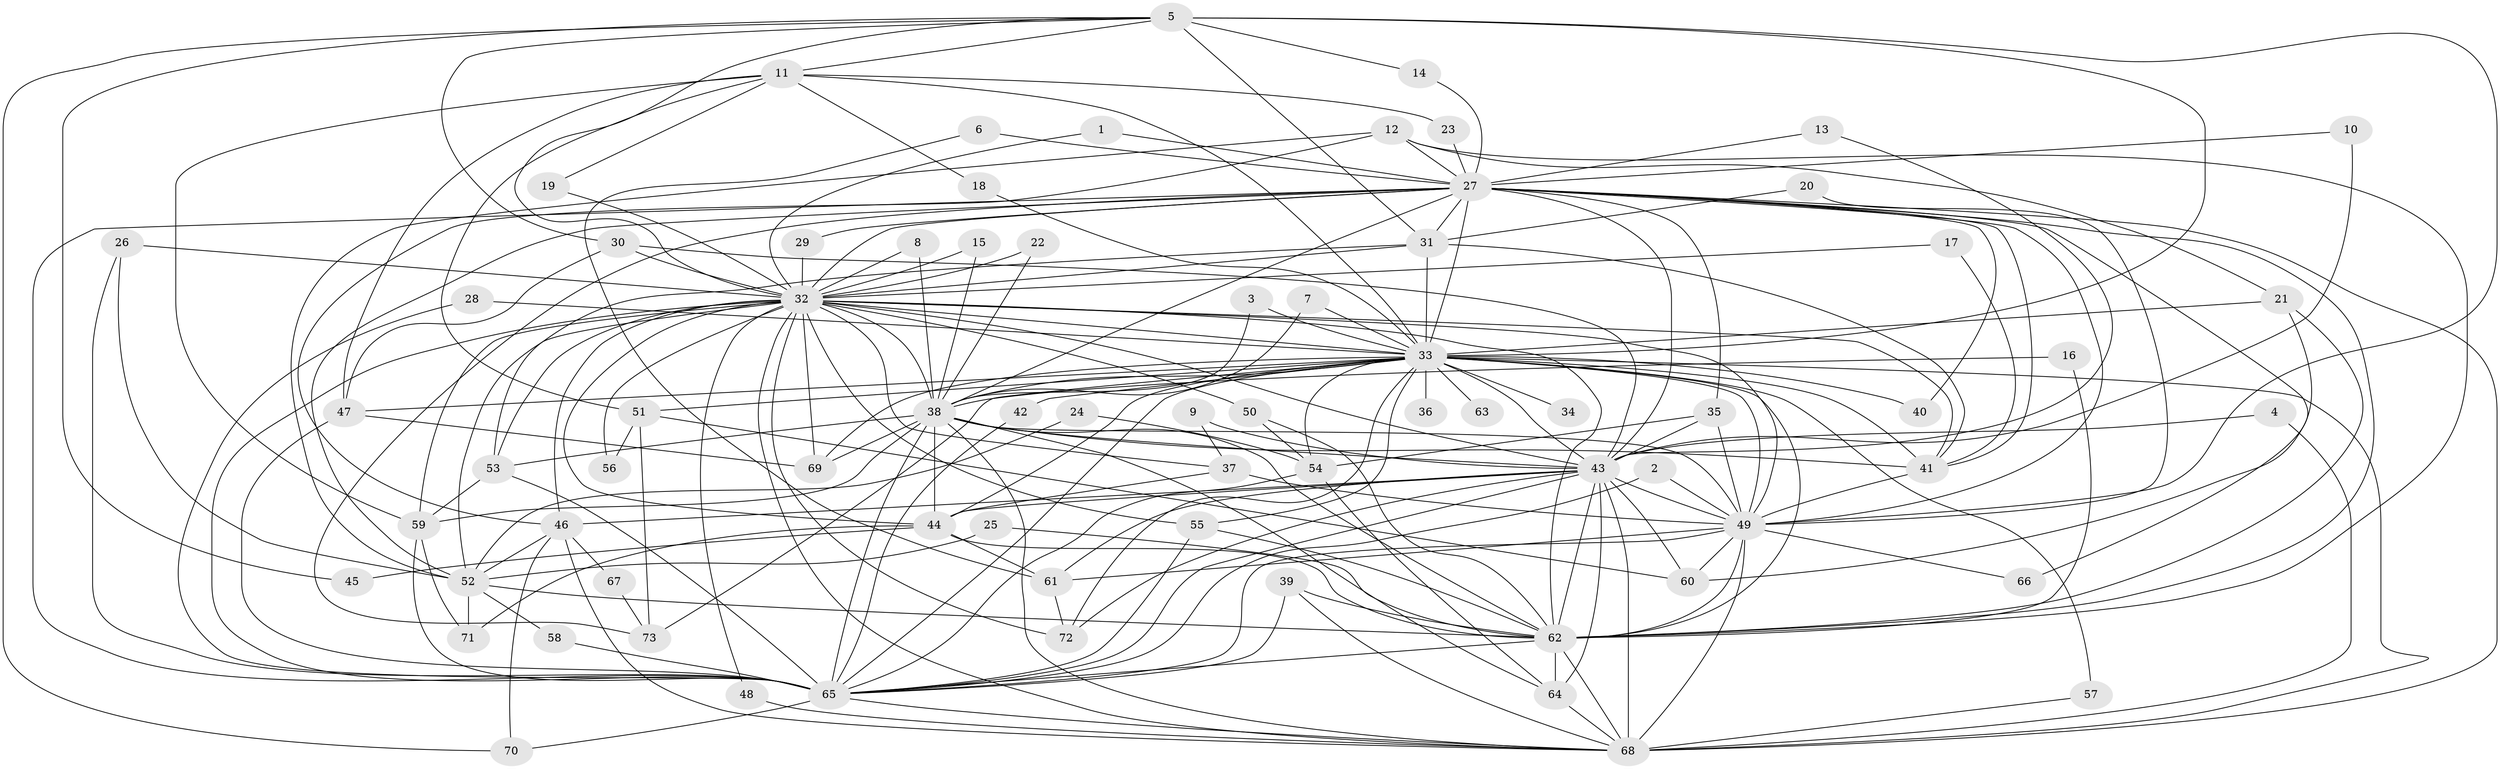 // original degree distribution, {24: 0.02054794520547945, 29: 0.00684931506849315, 20: 0.02054794520547945, 25: 0.00684931506849315, 39: 0.00684931506849315, 27: 0.00684931506849315, 7: 0.02054794520547945, 3: 0.1780821917808219, 2: 0.5821917808219178, 4: 0.07534246575342465, 8: 0.0136986301369863, 6: 0.0273972602739726, 5: 0.0273972602739726, 9: 0.00684931506849315}
// Generated by graph-tools (version 1.1) at 2025/49/03/09/25 03:49:45]
// undirected, 73 vertices, 206 edges
graph export_dot {
graph [start="1"]
  node [color=gray90,style=filled];
  1;
  2;
  3;
  4;
  5;
  6;
  7;
  8;
  9;
  10;
  11;
  12;
  13;
  14;
  15;
  16;
  17;
  18;
  19;
  20;
  21;
  22;
  23;
  24;
  25;
  26;
  27;
  28;
  29;
  30;
  31;
  32;
  33;
  34;
  35;
  36;
  37;
  38;
  39;
  40;
  41;
  42;
  43;
  44;
  45;
  46;
  47;
  48;
  49;
  50;
  51;
  52;
  53;
  54;
  55;
  56;
  57;
  58;
  59;
  60;
  61;
  62;
  63;
  64;
  65;
  66;
  67;
  68;
  69;
  70;
  71;
  72;
  73;
  1 -- 27 [weight=1.0];
  1 -- 32 [weight=1.0];
  2 -- 49 [weight=1.0];
  2 -- 65 [weight=1.0];
  3 -- 33 [weight=1.0];
  3 -- 38 [weight=1.0];
  4 -- 43 [weight=1.0];
  4 -- 68 [weight=1.0];
  5 -- 11 [weight=1.0];
  5 -- 14 [weight=1.0];
  5 -- 30 [weight=1.0];
  5 -- 31 [weight=1.0];
  5 -- 32 [weight=1.0];
  5 -- 33 [weight=2.0];
  5 -- 45 [weight=1.0];
  5 -- 49 [weight=1.0];
  5 -- 70 [weight=1.0];
  6 -- 27 [weight=1.0];
  6 -- 61 [weight=1.0];
  7 -- 33 [weight=1.0];
  7 -- 38 [weight=1.0];
  8 -- 32 [weight=1.0];
  8 -- 38 [weight=1.0];
  9 -- 37 [weight=1.0];
  9 -- 43 [weight=1.0];
  10 -- 27 [weight=1.0];
  10 -- 43 [weight=1.0];
  11 -- 18 [weight=1.0];
  11 -- 19 [weight=1.0];
  11 -- 23 [weight=1.0];
  11 -- 33 [weight=1.0];
  11 -- 47 [weight=1.0];
  11 -- 51 [weight=1.0];
  11 -- 59 [weight=1.0];
  12 -- 21 [weight=1.0];
  12 -- 27 [weight=1.0];
  12 -- 46 [weight=1.0];
  12 -- 52 [weight=1.0];
  12 -- 62 [weight=2.0];
  13 -- 27 [weight=1.0];
  13 -- 43 [weight=1.0];
  14 -- 27 [weight=1.0];
  15 -- 32 [weight=1.0];
  15 -- 38 [weight=1.0];
  16 -- 38 [weight=1.0];
  16 -- 62 [weight=1.0];
  17 -- 32 [weight=1.0];
  17 -- 41 [weight=1.0];
  18 -- 33 [weight=1.0];
  19 -- 32 [weight=1.0];
  20 -- 31 [weight=1.0];
  20 -- 49 [weight=1.0];
  21 -- 33 [weight=1.0];
  21 -- 60 [weight=1.0];
  21 -- 62 [weight=1.0];
  22 -- 32 [weight=1.0];
  22 -- 38 [weight=1.0];
  23 -- 27 [weight=1.0];
  24 -- 52 [weight=1.0];
  24 -- 54 [weight=1.0];
  25 -- 52 [weight=1.0];
  25 -- 62 [weight=1.0];
  26 -- 32 [weight=1.0];
  26 -- 52 [weight=1.0];
  26 -- 65 [weight=1.0];
  27 -- 29 [weight=1.0];
  27 -- 31 [weight=1.0];
  27 -- 32 [weight=1.0];
  27 -- 33 [weight=2.0];
  27 -- 35 [weight=1.0];
  27 -- 38 [weight=2.0];
  27 -- 40 [weight=1.0];
  27 -- 41 [weight=1.0];
  27 -- 43 [weight=1.0];
  27 -- 49 [weight=1.0];
  27 -- 52 [weight=1.0];
  27 -- 62 [weight=1.0];
  27 -- 65 [weight=1.0];
  27 -- 66 [weight=1.0];
  27 -- 68 [weight=2.0];
  27 -- 73 [weight=1.0];
  28 -- 33 [weight=1.0];
  28 -- 65 [weight=1.0];
  29 -- 32 [weight=1.0];
  30 -- 32 [weight=1.0];
  30 -- 43 [weight=1.0];
  30 -- 47 [weight=1.0];
  31 -- 32 [weight=1.0];
  31 -- 33 [weight=1.0];
  31 -- 41 [weight=1.0];
  31 -- 53 [weight=1.0];
  32 -- 33 [weight=2.0];
  32 -- 37 [weight=1.0];
  32 -- 38 [weight=2.0];
  32 -- 41 [weight=1.0];
  32 -- 43 [weight=1.0];
  32 -- 44 [weight=1.0];
  32 -- 46 [weight=1.0];
  32 -- 48 [weight=1.0];
  32 -- 49 [weight=2.0];
  32 -- 50 [weight=1.0];
  32 -- 52 [weight=1.0];
  32 -- 53 [weight=1.0];
  32 -- 55 [weight=1.0];
  32 -- 56 [weight=1.0];
  32 -- 59 [weight=2.0];
  32 -- 62 [weight=1.0];
  32 -- 65 [weight=3.0];
  32 -- 68 [weight=2.0];
  32 -- 69 [weight=1.0];
  32 -- 72 [weight=1.0];
  33 -- 34 [weight=2.0];
  33 -- 36 [weight=1.0];
  33 -- 38 [weight=2.0];
  33 -- 40 [weight=1.0];
  33 -- 41 [weight=2.0];
  33 -- 42 [weight=2.0];
  33 -- 43 [weight=2.0];
  33 -- 44 [weight=1.0];
  33 -- 47 [weight=2.0];
  33 -- 49 [weight=3.0];
  33 -- 51 [weight=1.0];
  33 -- 54 [weight=2.0];
  33 -- 55 [weight=1.0];
  33 -- 57 [weight=1.0];
  33 -- 62 [weight=2.0];
  33 -- 63 [weight=1.0];
  33 -- 65 [weight=2.0];
  33 -- 68 [weight=2.0];
  33 -- 69 [weight=1.0];
  33 -- 72 [weight=1.0];
  33 -- 73 [weight=1.0];
  35 -- 43 [weight=1.0];
  35 -- 49 [weight=1.0];
  35 -- 54 [weight=1.0];
  37 -- 44 [weight=1.0];
  37 -- 49 [weight=1.0];
  38 -- 41 [weight=1.0];
  38 -- 43 [weight=1.0];
  38 -- 44 [weight=1.0];
  38 -- 49 [weight=1.0];
  38 -- 53 [weight=1.0];
  38 -- 59 [weight=1.0];
  38 -- 62 [weight=1.0];
  38 -- 64 [weight=1.0];
  38 -- 65 [weight=1.0];
  38 -- 68 [weight=1.0];
  38 -- 69 [weight=1.0];
  39 -- 62 [weight=1.0];
  39 -- 65 [weight=1.0];
  39 -- 68 [weight=1.0];
  41 -- 49 [weight=1.0];
  42 -- 65 [weight=1.0];
  43 -- 44 [weight=1.0];
  43 -- 46 [weight=1.0];
  43 -- 49 [weight=1.0];
  43 -- 60 [weight=1.0];
  43 -- 61 [weight=1.0];
  43 -- 62 [weight=1.0];
  43 -- 64 [weight=1.0];
  43 -- 65 [weight=1.0];
  43 -- 68 [weight=4.0];
  43 -- 72 [weight=1.0];
  44 -- 45 [weight=1.0];
  44 -- 61 [weight=1.0];
  44 -- 62 [weight=1.0];
  44 -- 71 [weight=1.0];
  46 -- 52 [weight=1.0];
  46 -- 67 [weight=1.0];
  46 -- 68 [weight=1.0];
  46 -- 70 [weight=1.0];
  47 -- 65 [weight=1.0];
  47 -- 69 [weight=1.0];
  48 -- 68 [weight=1.0];
  49 -- 60 [weight=1.0];
  49 -- 61 [weight=2.0];
  49 -- 62 [weight=1.0];
  49 -- 65 [weight=1.0];
  49 -- 66 [weight=1.0];
  49 -- 68 [weight=1.0];
  50 -- 54 [weight=1.0];
  50 -- 62 [weight=1.0];
  51 -- 56 [weight=1.0];
  51 -- 60 [weight=2.0];
  51 -- 73 [weight=1.0];
  52 -- 58 [weight=1.0];
  52 -- 62 [weight=1.0];
  52 -- 71 [weight=1.0];
  53 -- 59 [weight=1.0];
  53 -- 65 [weight=1.0];
  54 -- 64 [weight=1.0];
  54 -- 65 [weight=1.0];
  55 -- 62 [weight=1.0];
  55 -- 65 [weight=1.0];
  57 -- 68 [weight=1.0];
  58 -- 65 [weight=1.0];
  59 -- 65 [weight=1.0];
  59 -- 71 [weight=1.0];
  61 -- 72 [weight=1.0];
  62 -- 64 [weight=1.0];
  62 -- 65 [weight=1.0];
  62 -- 68 [weight=1.0];
  64 -- 68 [weight=1.0];
  65 -- 68 [weight=1.0];
  65 -- 70 [weight=1.0];
  67 -- 73 [weight=1.0];
}
